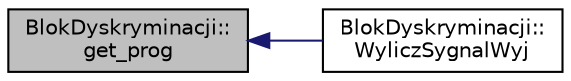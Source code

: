 digraph "BlokDyskryminacji::get_prog"
{
  edge [fontname="Helvetica",fontsize="10",labelfontname="Helvetica",labelfontsize="10"];
  node [fontname="Helvetica",fontsize="10",shape=record];
  rankdir="LR";
  Node1 [label="BlokDyskryminacji::\lget_prog",height=0.2,width=0.4,color="black", fillcolor="grey75", style="filled" fontcolor="black"];
  Node1 -> Node2 [dir="back",color="midnightblue",fontsize="10",style="solid",fontname="Helvetica"];
  Node2 [label="BlokDyskryminacji::\lWyliczSygnalWyj",height=0.2,width=0.4,color="black", fillcolor="white", style="filled",URL="$class_blok_dyskryminacji.html#a80427257e9ddf17c31f2c61cf29364bf",tooltip="Wylicza wartość sygnału wyjściowego. "];
}
